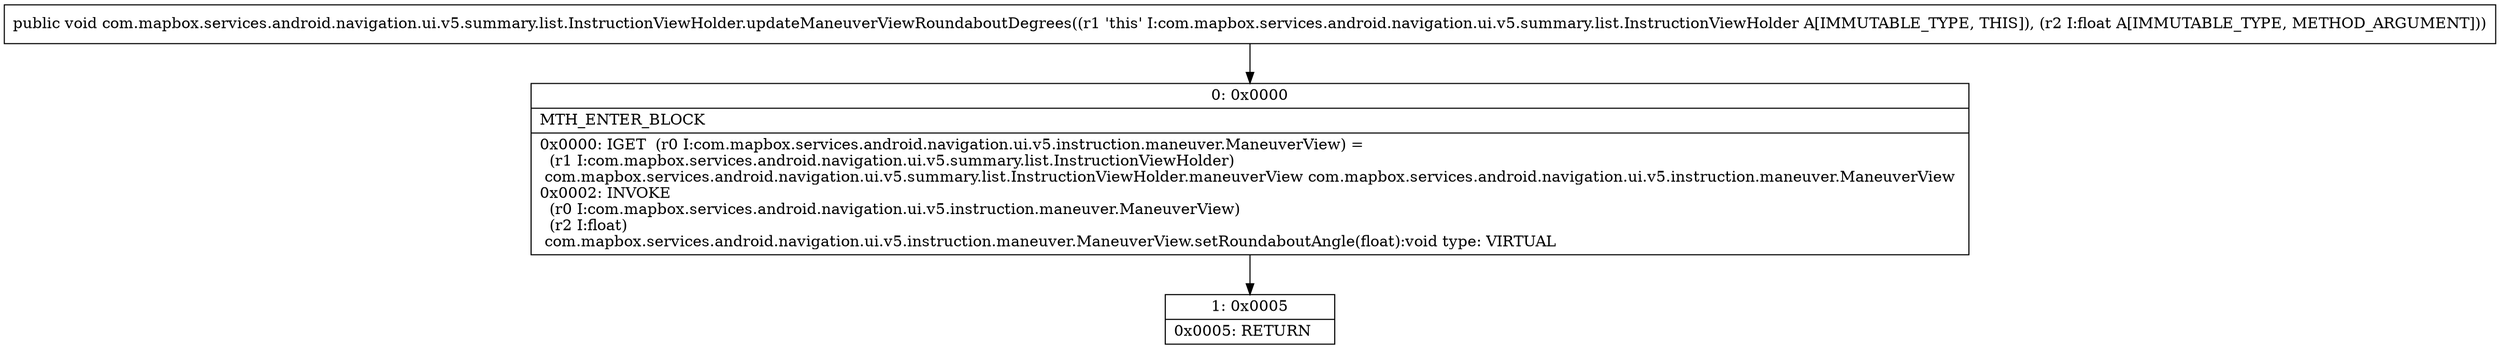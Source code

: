 digraph "CFG forcom.mapbox.services.android.navigation.ui.v5.summary.list.InstructionViewHolder.updateManeuverViewRoundaboutDegrees(F)V" {
Node_0 [shape=record,label="{0\:\ 0x0000|MTH_ENTER_BLOCK\l|0x0000: IGET  (r0 I:com.mapbox.services.android.navigation.ui.v5.instruction.maneuver.ManeuverView) = \l  (r1 I:com.mapbox.services.android.navigation.ui.v5.summary.list.InstructionViewHolder)\l com.mapbox.services.android.navigation.ui.v5.summary.list.InstructionViewHolder.maneuverView com.mapbox.services.android.navigation.ui.v5.instruction.maneuver.ManeuverView \l0x0002: INVOKE  \l  (r0 I:com.mapbox.services.android.navigation.ui.v5.instruction.maneuver.ManeuverView)\l  (r2 I:float)\l com.mapbox.services.android.navigation.ui.v5.instruction.maneuver.ManeuverView.setRoundaboutAngle(float):void type: VIRTUAL \l}"];
Node_1 [shape=record,label="{1\:\ 0x0005|0x0005: RETURN   \l}"];
MethodNode[shape=record,label="{public void com.mapbox.services.android.navigation.ui.v5.summary.list.InstructionViewHolder.updateManeuverViewRoundaboutDegrees((r1 'this' I:com.mapbox.services.android.navigation.ui.v5.summary.list.InstructionViewHolder A[IMMUTABLE_TYPE, THIS]), (r2 I:float A[IMMUTABLE_TYPE, METHOD_ARGUMENT])) }"];
MethodNode -> Node_0;
Node_0 -> Node_1;
}

